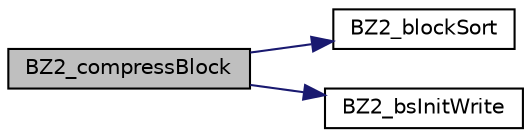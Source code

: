 digraph G
{
  edge [fontname="Helvetica",fontsize="10",labelfontname="Helvetica",labelfontsize="10"];
  node [fontname="Helvetica",fontsize="10",shape=record];
  rankdir="LR";
  Node1 [label="BZ2_compressBlock",height=0.2,width=0.4,color="black", fillcolor="grey75", style="filled" fontcolor="black"];
  Node1 -> Node2 [color="midnightblue",fontsize="10",style="solid",fontname="Helvetica"];
  Node2 [label="BZ2_blockSort",height=0.2,width=0.4,color="black", fillcolor="white", style="filled",URL="$blocksort_8c.html#aa472771468d845a21f3ce8a1769f2b6e"];
  Node1 -> Node3 [color="midnightblue",fontsize="10",style="solid",fontname="Helvetica"];
  Node3 [label="BZ2_bsInitWrite",height=0.2,width=0.4,color="black", fillcolor="white", style="filled",URL="$bzlib__private_8h.html#abecccdaf4e9ba0bf436d3f56920c76e6"];
}
